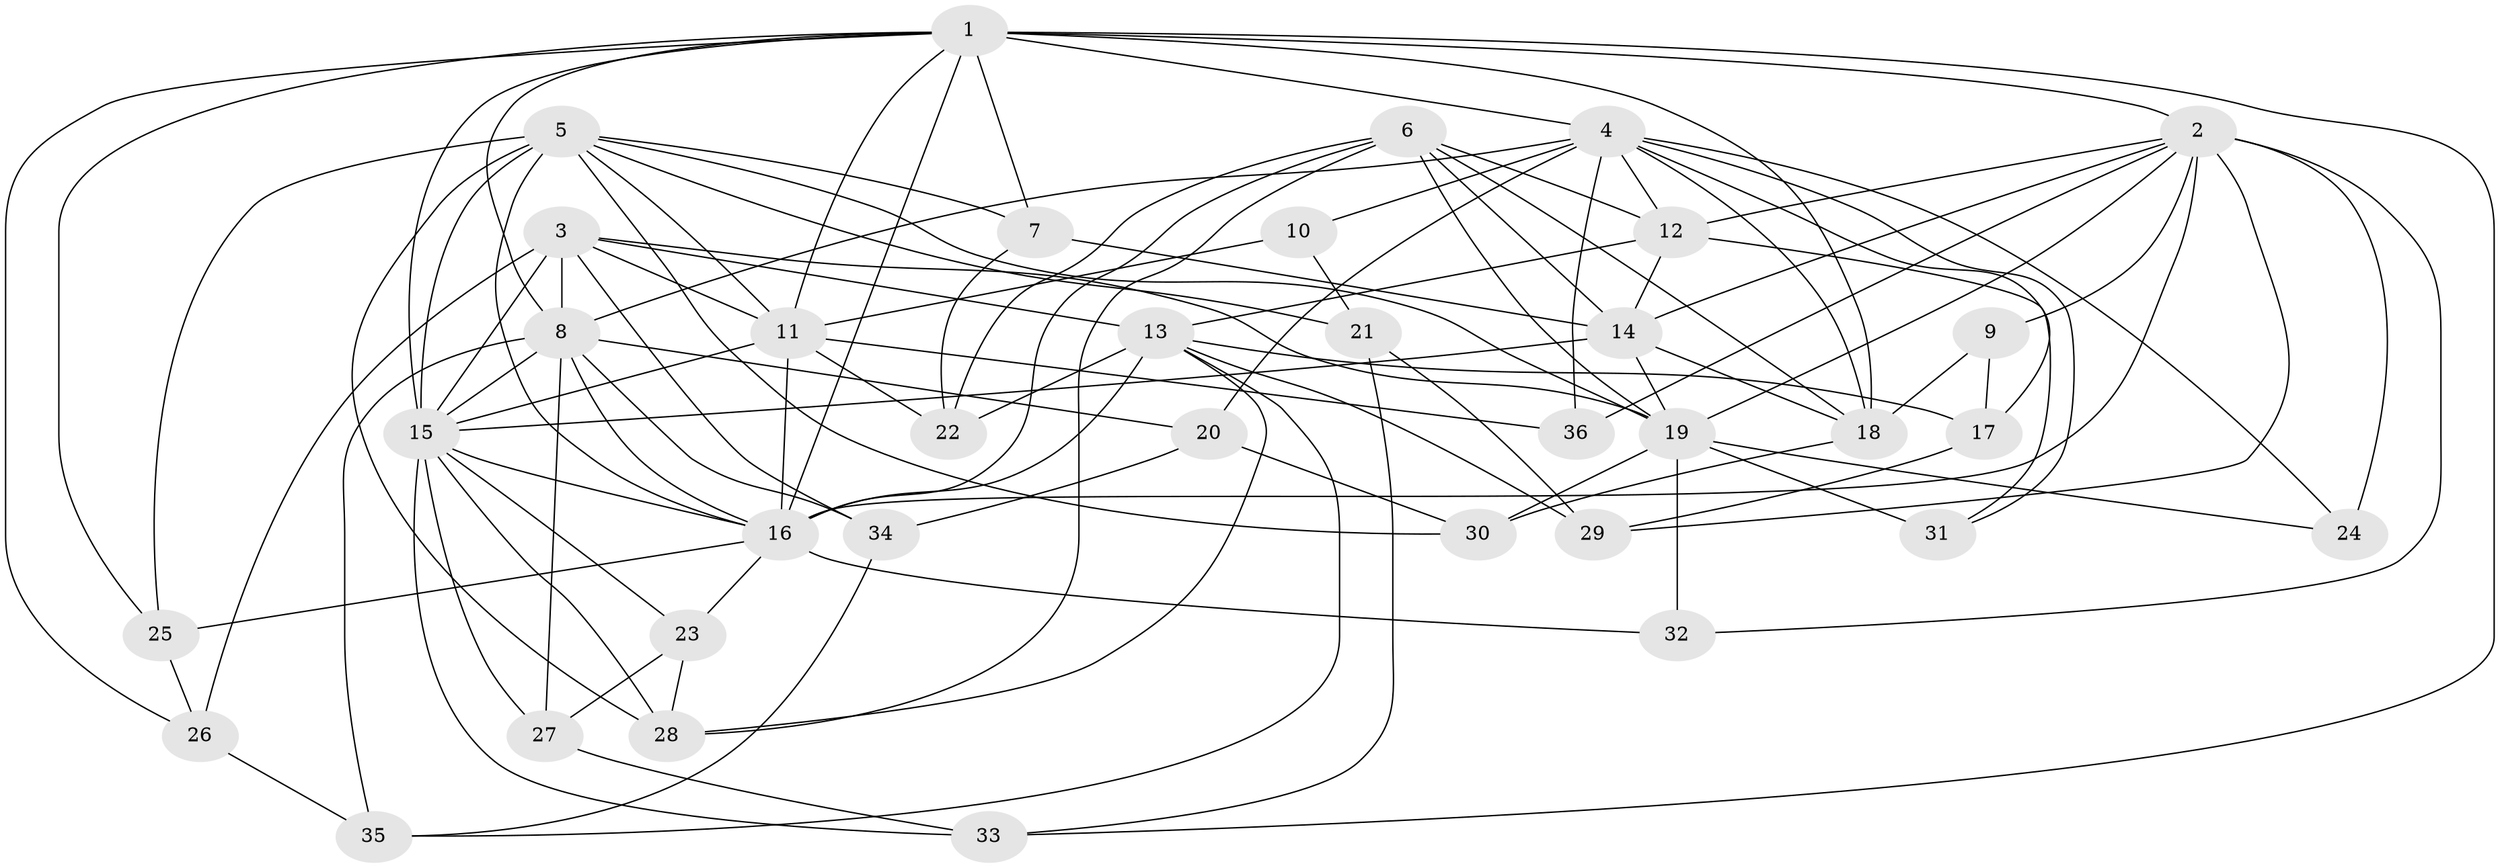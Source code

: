 // original degree distribution, {4: 1.0}
// Generated by graph-tools (version 1.1) at 2025/53/03/04/25 22:53:40]
// undirected, 36 vertices, 104 edges
graph export_dot {
  node [color=gray90,style=filled];
  1;
  2;
  3;
  4;
  5;
  6;
  7;
  8;
  9;
  10;
  11;
  12;
  13;
  14;
  15;
  16;
  17;
  18;
  19;
  20;
  21;
  22;
  23;
  24;
  25;
  26;
  27;
  28;
  29;
  30;
  31;
  32;
  33;
  34;
  35;
  36;
  1 -- 2 [weight=1.0];
  1 -- 4 [weight=1.0];
  1 -- 7 [weight=1.0];
  1 -- 8 [weight=1.0];
  1 -- 11 [weight=1.0];
  1 -- 15 [weight=1.0];
  1 -- 16 [weight=1.0];
  1 -- 18 [weight=2.0];
  1 -- 25 [weight=1.0];
  1 -- 26 [weight=1.0];
  1 -- 33 [weight=1.0];
  2 -- 9 [weight=1.0];
  2 -- 12 [weight=1.0];
  2 -- 14 [weight=1.0];
  2 -- 16 [weight=1.0];
  2 -- 19 [weight=1.0];
  2 -- 24 [weight=2.0];
  2 -- 29 [weight=1.0];
  2 -- 32 [weight=1.0];
  2 -- 36 [weight=2.0];
  3 -- 8 [weight=1.0];
  3 -- 11 [weight=2.0];
  3 -- 13 [weight=1.0];
  3 -- 15 [weight=1.0];
  3 -- 19 [weight=1.0];
  3 -- 26 [weight=1.0];
  3 -- 34 [weight=1.0];
  4 -- 8 [weight=1.0];
  4 -- 10 [weight=1.0];
  4 -- 12 [weight=1.0];
  4 -- 17 [weight=1.0];
  4 -- 18 [weight=1.0];
  4 -- 20 [weight=1.0];
  4 -- 24 [weight=1.0];
  4 -- 31 [weight=1.0];
  4 -- 36 [weight=1.0];
  5 -- 7 [weight=1.0];
  5 -- 11 [weight=1.0];
  5 -- 15 [weight=1.0];
  5 -- 16 [weight=1.0];
  5 -- 19 [weight=1.0];
  5 -- 21 [weight=1.0];
  5 -- 25 [weight=1.0];
  5 -- 28 [weight=2.0];
  5 -- 30 [weight=1.0];
  6 -- 12 [weight=2.0];
  6 -- 14 [weight=2.0];
  6 -- 16 [weight=1.0];
  6 -- 18 [weight=1.0];
  6 -- 19 [weight=2.0];
  6 -- 22 [weight=1.0];
  6 -- 28 [weight=1.0];
  7 -- 14 [weight=1.0];
  7 -- 22 [weight=1.0];
  8 -- 15 [weight=2.0];
  8 -- 16 [weight=1.0];
  8 -- 20 [weight=1.0];
  8 -- 27 [weight=1.0];
  8 -- 34 [weight=1.0];
  8 -- 35 [weight=1.0];
  9 -- 17 [weight=1.0];
  9 -- 18 [weight=2.0];
  10 -- 11 [weight=2.0];
  10 -- 21 [weight=1.0];
  11 -- 15 [weight=1.0];
  11 -- 16 [weight=1.0];
  11 -- 22 [weight=1.0];
  11 -- 36 [weight=1.0];
  12 -- 13 [weight=2.0];
  12 -- 14 [weight=1.0];
  12 -- 31 [weight=1.0];
  13 -- 16 [weight=2.0];
  13 -- 17 [weight=1.0];
  13 -- 22 [weight=1.0];
  13 -- 28 [weight=1.0];
  13 -- 29 [weight=1.0];
  13 -- 35 [weight=1.0];
  14 -- 15 [weight=1.0];
  14 -- 18 [weight=1.0];
  14 -- 19 [weight=1.0];
  15 -- 16 [weight=1.0];
  15 -- 23 [weight=1.0];
  15 -- 27 [weight=1.0];
  15 -- 28 [weight=1.0];
  15 -- 33 [weight=1.0];
  16 -- 23 [weight=1.0];
  16 -- 25 [weight=1.0];
  16 -- 32 [weight=1.0];
  17 -- 29 [weight=1.0];
  18 -- 30 [weight=1.0];
  19 -- 24 [weight=1.0];
  19 -- 30 [weight=1.0];
  19 -- 31 [weight=2.0];
  19 -- 32 [weight=2.0];
  20 -- 30 [weight=1.0];
  20 -- 34 [weight=1.0];
  21 -- 29 [weight=1.0];
  21 -- 33 [weight=1.0];
  23 -- 27 [weight=1.0];
  23 -- 28 [weight=1.0];
  25 -- 26 [weight=1.0];
  26 -- 35 [weight=1.0];
  27 -- 33 [weight=1.0];
  34 -- 35 [weight=1.0];
}
